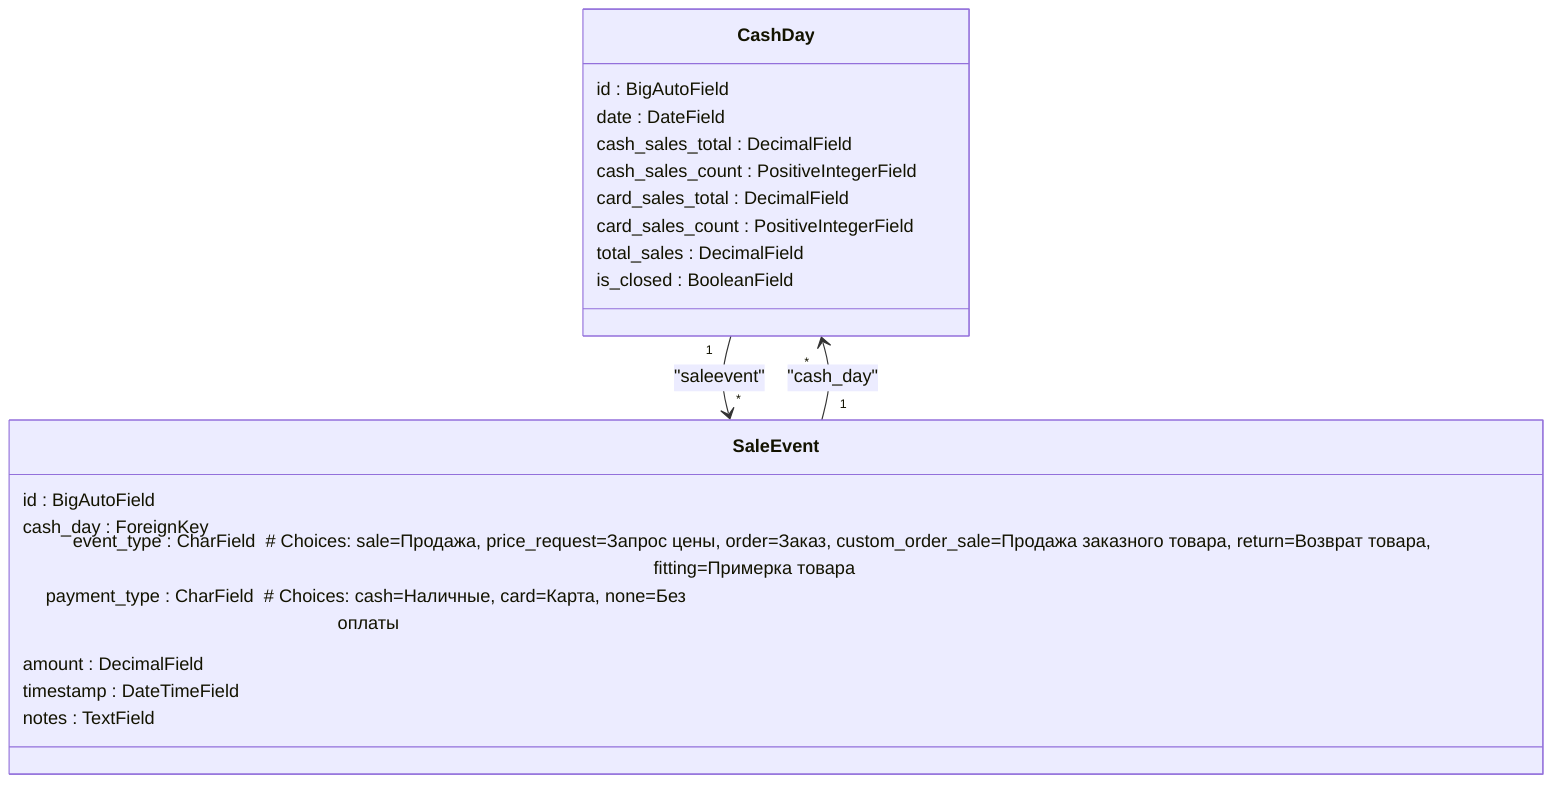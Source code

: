 classDiagram
    class CashDay {
        id : BigAutoField
        date : DateField
        cash_sales_total : DecimalField
        cash_sales_count : PositiveIntegerField
        card_sales_total : DecimalField
        card_sales_count : PositiveIntegerField
        total_sales : DecimalField
        is_closed : BooleanField
    }
    class SaleEvent {
        id : BigAutoField
        cash_day : ForeignKey
        event_type : CharField  # Choices: sale=Продажа, price_request=Запрос цены, order=Заказ, custom_order_sale=Продажа заказного товара, return=Возврат товара, fitting=Примерка товара
        payment_type : CharField  # Choices: cash=Наличные, card=Карта, none=Без оплаты
        amount : DecimalField
        timestamp : DateTimeField
        notes : TextField
    }
    CashDay "1" --> "*" SaleEvent : "saleevent"
    SaleEvent "1" --> "*" CashDay : "cash_day"
